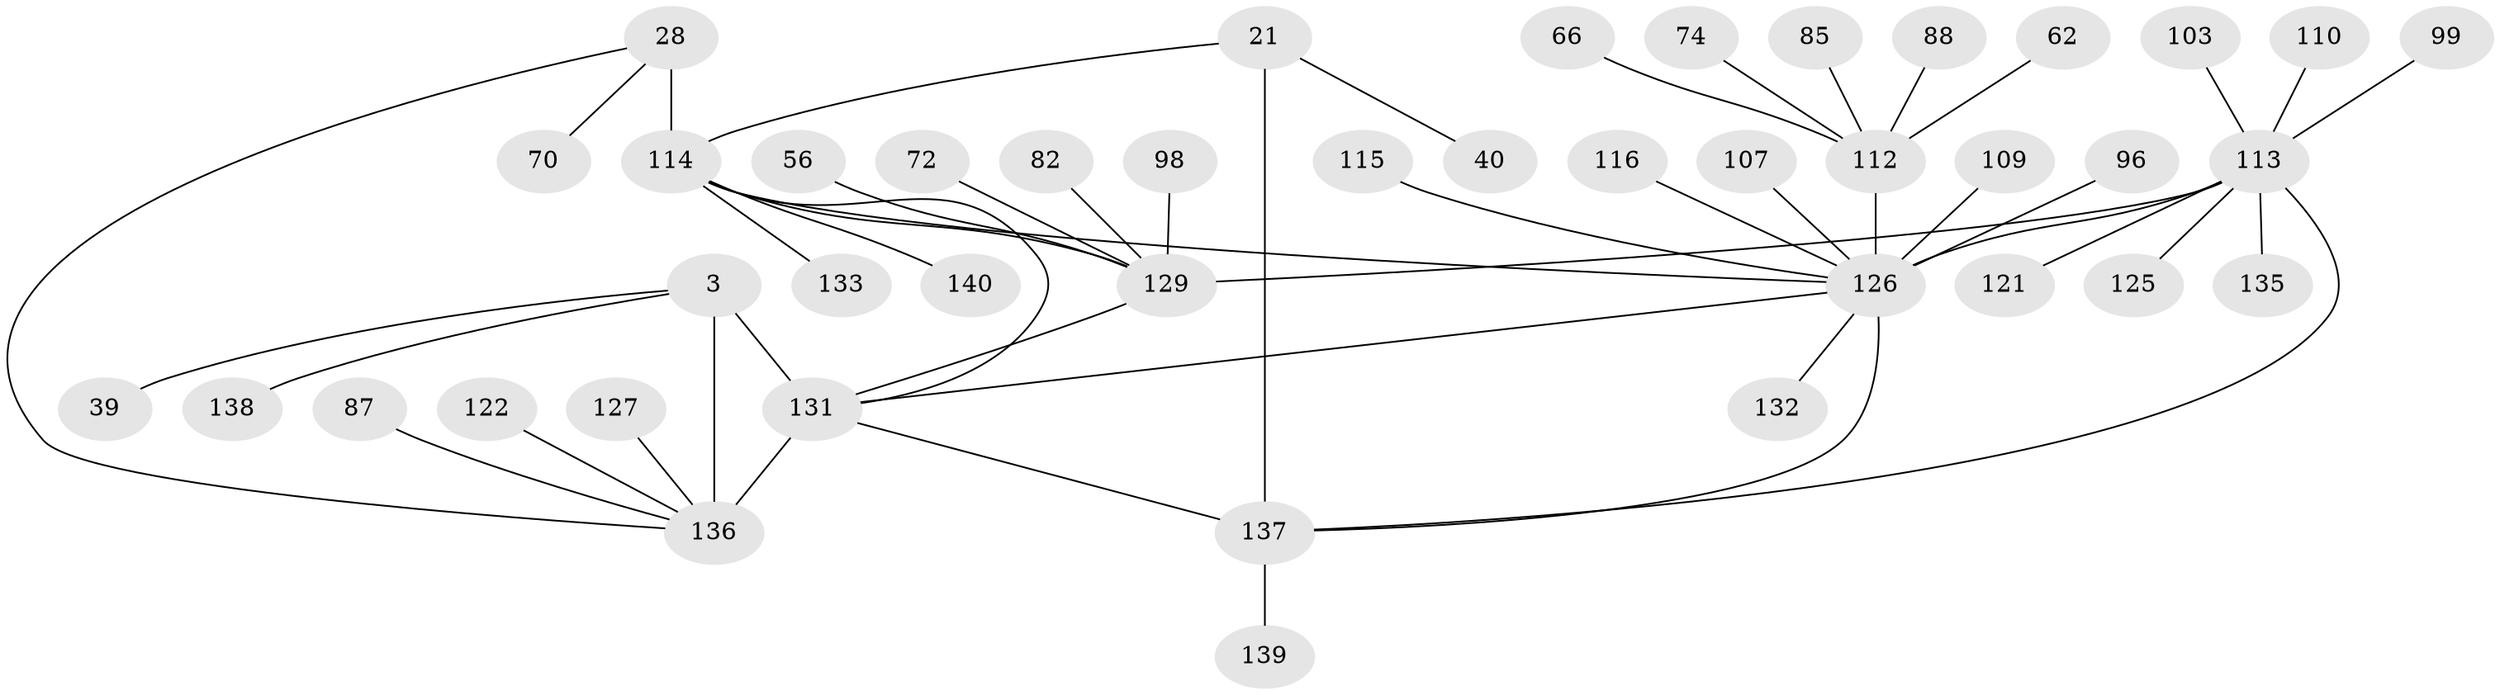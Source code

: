 // original degree distribution, {7: 0.03571428571428571, 12: 0.007142857142857143, 11: 0.02142857142857143, 9: 0.02857142857142857, 6: 0.014285714285714285, 8: 0.09285714285714286, 15: 0.014285714285714285, 14: 0.007142857142857143, 10: 0.014285714285714285, 13: 0.014285714285714285, 2: 0.12857142857142856, 1: 0.5714285714285714, 4: 0.02142857142857143, 3: 0.02857142857142857}
// Generated by graph-tools (version 1.1) at 2025/58/03/04/25 21:58:15]
// undirected, 42 vertices, 49 edges
graph export_dot {
graph [start="1"]
  node [color=gray90,style=filled];
  3 [super="+1"];
  21 [super="+16"];
  28 [super="+27"];
  39;
  40;
  56;
  62;
  66;
  70;
  72 [super="+65"];
  74;
  82;
  85;
  87 [super="+68"];
  88;
  96;
  98;
  99;
  103;
  107;
  109 [super="+79"];
  110;
  112 [super="+54+14"];
  113 [super="+47+46+59+71+76+86+91"];
  114 [super="+26+23+64+78+80+95+111"];
  115;
  116;
  121;
  122;
  125;
  126 [super="+124+60+49+61+73+89+90+92+93"];
  127;
  129 [super="+35"];
  131 [super="+4+38+43+105+118+120"];
  132 [super="+108"];
  133;
  135;
  136 [super="+7+63+84"];
  137 [super="+134"];
  138;
  139 [super="+58+100"];
  140;
  3 -- 138;
  3 -- 39;
  3 -- 131 [weight=4];
  3 -- 136 [weight=6];
  21 -- 40;
  21 -- 114;
  21 -- 137 [weight=10];
  28 -- 70;
  28 -- 114 [weight=10];
  28 -- 136;
  56 -- 129;
  62 -- 112;
  66 -- 112;
  72 -- 129;
  74 -- 112;
  82 -- 129;
  85 -- 112;
  87 -- 136;
  88 -- 112;
  96 -- 126;
  98 -- 129;
  99 -- 113;
  103 -- 113;
  107 -- 126;
  109 -- 126;
  110 -- 113;
  112 -- 126 [weight=12];
  113 -- 135;
  113 -- 121;
  113 -- 125;
  113 -- 126 [weight=5];
  113 -- 129 [weight=12];
  113 -- 137;
  114 -- 126 [weight=4];
  114 -- 131;
  114 -- 133;
  114 -- 140;
  114 -- 129 [weight=2];
  115 -- 126;
  116 -- 126;
  122 -- 136;
  126 -- 132;
  126 -- 131 [weight=3];
  126 -- 137;
  127 -- 136;
  129 -- 131;
  131 -- 136 [weight=6];
  131 -- 137;
  137 -- 139;
}
